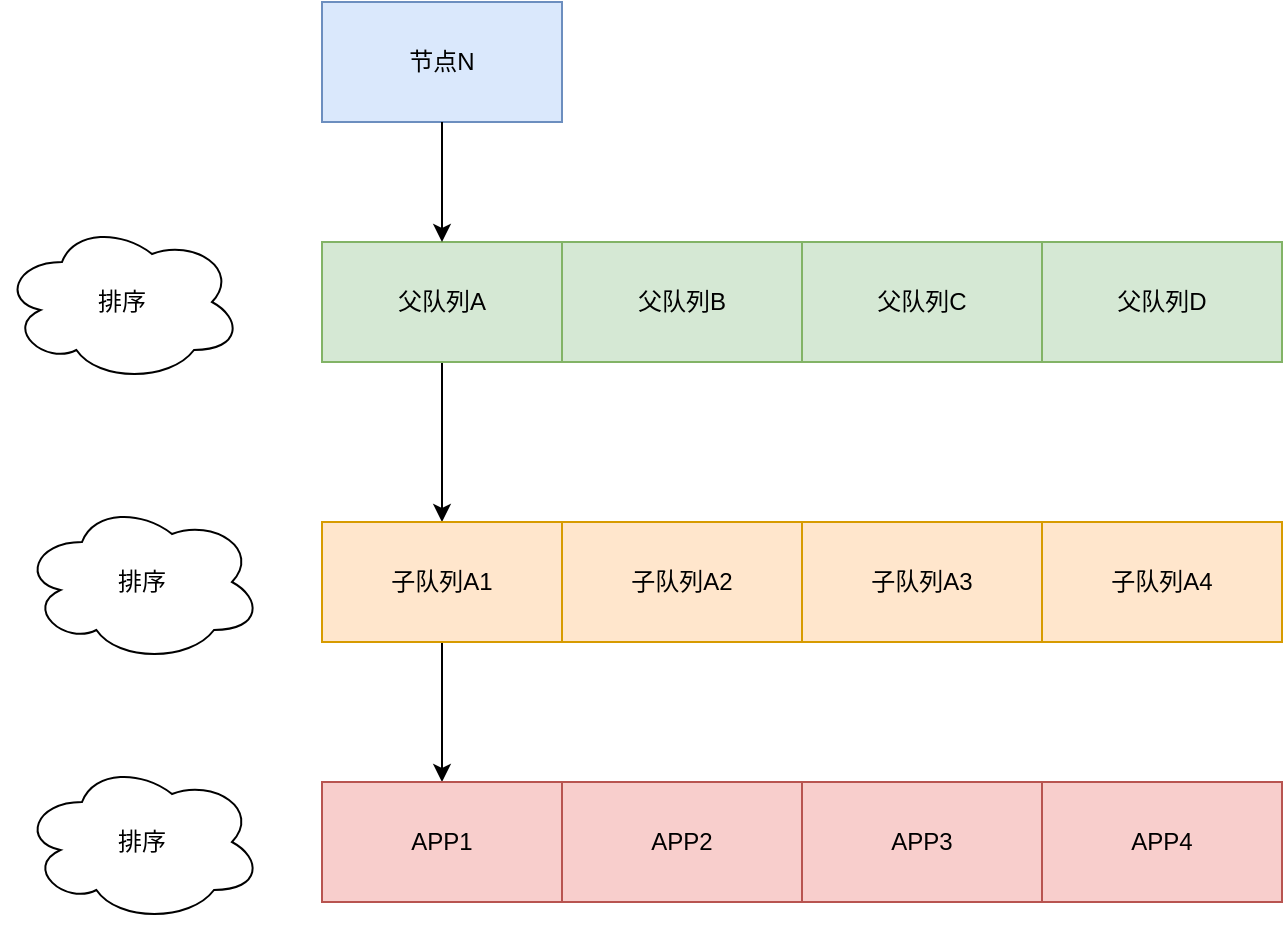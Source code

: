 <mxfile version="11.1.4" type="github"><diagram id="VOkCxFwcsHQxg9YM9HPE" name="Page-1"><mxGraphModel dx="946" dy="616" grid="1" gridSize="10" guides="1" tooltips="1" connect="1" arrows="1" fold="1" page="1" pageScale="1" pageWidth="827" pageHeight="1169" math="0" shadow="0"><root><mxCell id="0"/><mxCell id="1" parent="0"/><mxCell id="3lwUf2HXrX8NizqpXHT0-3" value="节点N" style="rounded=0;whiteSpace=wrap;html=1;fillColor=#dae8fc;strokeColor=#6c8ebf;" vertex="1" parent="1"><mxGeometry x="220" y="30" width="120" height="60" as="geometry"/></mxCell><mxCell id="3lwUf2HXrX8NizqpXHT0-28" style="edgeStyle=orthogonalEdgeStyle;rounded=0;orthogonalLoop=1;jettySize=auto;html=1;entryX=0.5;entryY=0;entryDx=0;entryDy=0;" edge="1" parent="1" source="3lwUf2HXrX8NizqpXHT0-6" target="3lwUf2HXrX8NizqpXHT0-10"><mxGeometry relative="1" as="geometry"><mxPoint x="280" y="280" as="targetPoint"/></mxGeometry></mxCell><mxCell id="3lwUf2HXrX8NizqpXHT0-6" value="父队列A" style="rounded=0;whiteSpace=wrap;html=1;fillColor=#d5e8d4;strokeColor=#82b366;" vertex="1" parent="1"><mxGeometry x="220" y="150" width="120" height="60" as="geometry"/></mxCell><mxCell id="3lwUf2HXrX8NizqpXHT0-7" value="父队列D" style="rounded=0;whiteSpace=wrap;html=1;fillColor=#d5e8d4;strokeColor=#82b366;" vertex="1" parent="1"><mxGeometry x="580" y="150" width="120" height="60" as="geometry"/></mxCell><mxCell id="3lwUf2HXrX8NizqpXHT0-8" value="父队列C" style="rounded=0;whiteSpace=wrap;html=1;fillColor=#d5e8d4;strokeColor=#82b366;" vertex="1" parent="1"><mxGeometry x="460" y="150" width="120" height="60" as="geometry"/></mxCell><mxCell id="3lwUf2HXrX8NizqpXHT0-9" value="父队列B" style="rounded=0;whiteSpace=wrap;html=1;fillColor=#d5e8d4;strokeColor=#82b366;" vertex="1" parent="1"><mxGeometry x="340" y="150" width="120" height="60" as="geometry"/></mxCell><mxCell id="3lwUf2HXrX8NizqpXHT0-29" style="edgeStyle=orthogonalEdgeStyle;rounded=0;orthogonalLoop=1;jettySize=auto;html=1;entryX=0.5;entryY=0;entryDx=0;entryDy=0;" edge="1" parent="1" source="3lwUf2HXrX8NizqpXHT0-10" target="3lwUf2HXrX8NizqpXHT0-14"><mxGeometry relative="1" as="geometry"><mxPoint x="280" y="400" as="targetPoint"/></mxGeometry></mxCell><mxCell id="3lwUf2HXrX8NizqpXHT0-10" value="子队列A1" style="rounded=0;whiteSpace=wrap;html=1;fillColor=#ffe6cc;strokeColor=#d79b00;" vertex="1" parent="1"><mxGeometry x="220" y="290" width="120" height="60" as="geometry"/></mxCell><mxCell id="3lwUf2HXrX8NizqpXHT0-11" value="子队列A4" style="rounded=0;whiteSpace=wrap;html=1;fillColor=#ffe6cc;strokeColor=#d79b00;" vertex="1" parent="1"><mxGeometry x="580" y="290" width="120" height="60" as="geometry"/></mxCell><mxCell id="3lwUf2HXrX8NizqpXHT0-12" value="子队列A3" style="rounded=0;whiteSpace=wrap;html=1;fillColor=#ffe6cc;strokeColor=#d79b00;" vertex="1" parent="1"><mxGeometry x="460" y="290" width="120" height="60" as="geometry"/></mxCell><mxCell id="3lwUf2HXrX8NizqpXHT0-13" value="子队列A2" style="rounded=0;whiteSpace=wrap;html=1;fillColor=#ffe6cc;strokeColor=#d79b00;" vertex="1" parent="1"><mxGeometry x="340" y="290" width="120" height="60" as="geometry"/></mxCell><mxCell id="3lwUf2HXrX8NizqpXHT0-14" value="APP1" style="rounded=0;whiteSpace=wrap;html=1;fillColor=#f8cecc;strokeColor=#b85450;" vertex="1" parent="1"><mxGeometry x="220" y="420" width="120" height="60" as="geometry"/></mxCell><mxCell id="3lwUf2HXrX8NizqpXHT0-18" value="APP2" style="rounded=0;whiteSpace=wrap;html=1;fillColor=#f8cecc;strokeColor=#b85450;" vertex="1" parent="1"><mxGeometry x="340" y="420" width="120" height="60" as="geometry"/></mxCell><mxCell id="3lwUf2HXrX8NizqpXHT0-19" value="APP4" style="rounded=0;whiteSpace=wrap;html=1;fillColor=#f8cecc;strokeColor=#b85450;" vertex="1" parent="1"><mxGeometry x="580" y="420" width="120" height="60" as="geometry"/></mxCell><mxCell id="3lwUf2HXrX8NizqpXHT0-20" value="APP3" style="rounded=0;whiteSpace=wrap;html=1;fillColor=#f8cecc;strokeColor=#b85450;" vertex="1" parent="1"><mxGeometry x="460" y="420" width="120" height="60" as="geometry"/></mxCell><mxCell id="3lwUf2HXrX8NizqpXHT0-21" value="" style="endArrow=classic;html=1;exitX=0.5;exitY=1;exitDx=0;exitDy=0;entryX=0.5;entryY=0;entryDx=0;entryDy=0;" edge="1" parent="1" source="3lwUf2HXrX8NizqpXHT0-3" target="3lwUf2HXrX8NizqpXHT0-6"><mxGeometry width="50" height="50" relative="1" as="geometry"><mxPoint x="280" y="140" as="sourcePoint"/><mxPoint x="330" y="90" as="targetPoint"/></mxGeometry></mxCell><mxCell id="3lwUf2HXrX8NizqpXHT0-25" value="排序" style="ellipse;shape=cloud;whiteSpace=wrap;html=1;" vertex="1" parent="1"><mxGeometry x="60" y="140" width="120" height="80" as="geometry"/></mxCell><mxCell id="3lwUf2HXrX8NizqpXHT0-26" value="排序" style="ellipse;shape=cloud;whiteSpace=wrap;html=1;" vertex="1" parent="1"><mxGeometry x="70" y="280" width="120" height="80" as="geometry"/></mxCell><mxCell id="3lwUf2HXrX8NizqpXHT0-27" value="排序" style="ellipse;shape=cloud;whiteSpace=wrap;html=1;" vertex="1" parent="1"><mxGeometry x="70" y="410" width="120" height="80" as="geometry"/></mxCell></root></mxGraphModel></diagram></mxfile>